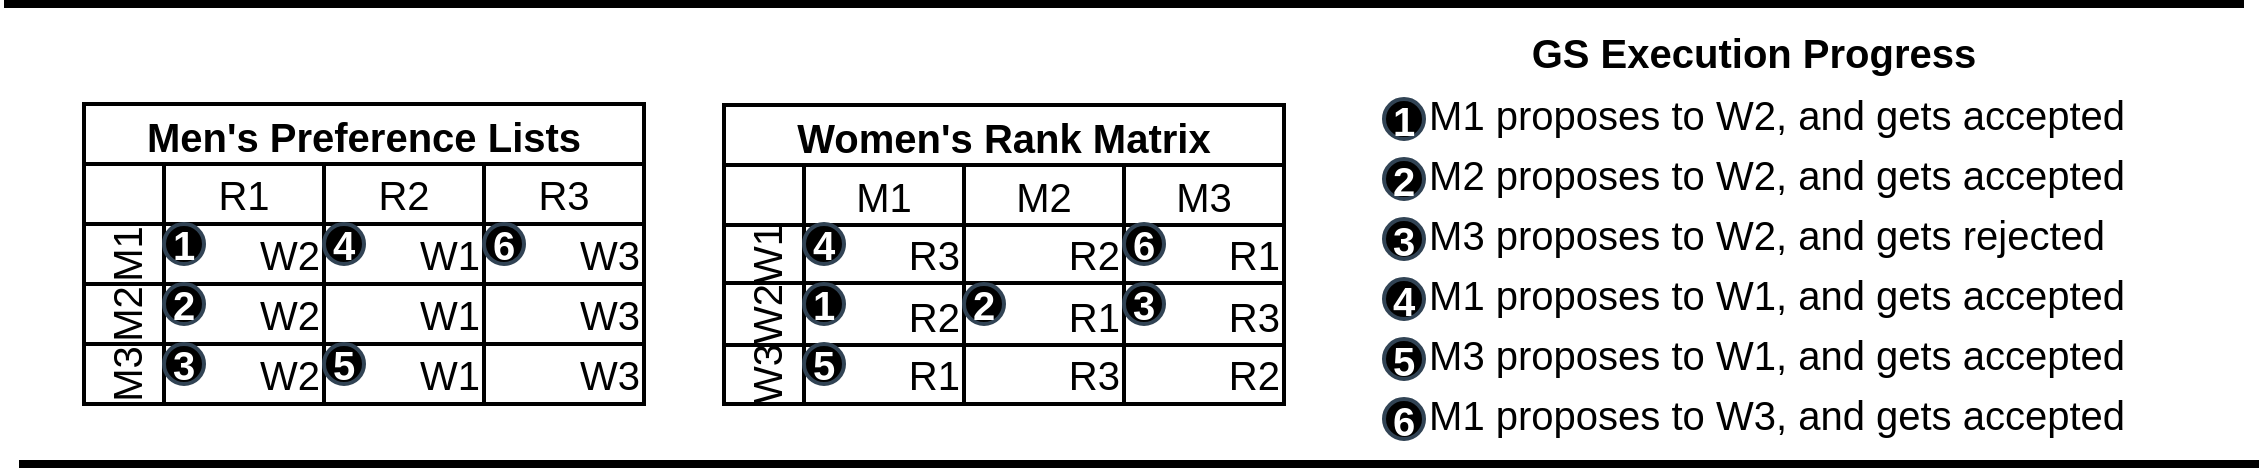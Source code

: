 <mxfile version="24.6.5" type="github">
  <diagram name="Page-1" id="qnp9Axf9fSBe4Yi9hoHO">
    <mxGraphModel dx="1341" dy="710" grid="1" gridSize="10" guides="1" tooltips="1" connect="1" arrows="1" fold="1" page="1" pageScale="1" pageWidth="850" pageHeight="1100" math="0" shadow="0">
      <root>
        <mxCell id="0" />
        <mxCell id="1" parent="0" />
        <mxCell id="7GuMput4pS_t5xVzel_N-1" value="Men&#39;s Preference Lists" style="shape=table;startSize=30;container=1;collapsible=0;childLayout=tableLayout;resizeLast=0;resizeLastRow=0;fontStyle=1;fontSize=20;strokeWidth=2;" parent="1" vertex="1">
          <mxGeometry x="160" y="440" width="280" height="150" as="geometry" />
        </mxCell>
        <mxCell id="7GuMput4pS_t5xVzel_N-2" value="" style="shape=tableRow;horizontal=0;startSize=40;swimlaneHead=0;swimlaneBody=0;strokeColor=inherit;top=0;left=0;bottom=0;right=0;collapsible=0;dropTarget=0;fillColor=none;points=[[0,0.5],[1,0.5]];portConstraint=eastwest;fontSize=20;strokeWidth=2;" parent="7GuMput4pS_t5xVzel_N-1" vertex="1">
          <mxGeometry y="30" width="280" height="30" as="geometry" />
        </mxCell>
        <mxCell id="7GuMput4pS_t5xVzel_N-3" value="R1" style="shape=partialRectangle;html=1;whiteSpace=wrap;connectable=0;strokeColor=inherit;overflow=hidden;fillColor=none;top=0;left=0;bottom=0;right=0;pointerEvents=1;fontSize=20;strokeWidth=2;" parent="7GuMput4pS_t5xVzel_N-2" vertex="1">
          <mxGeometry x="40" width="80" height="30" as="geometry">
            <mxRectangle width="80" height="30" as="alternateBounds" />
          </mxGeometry>
        </mxCell>
        <mxCell id="7GuMput4pS_t5xVzel_N-4" value="R2" style="shape=partialRectangle;html=1;whiteSpace=wrap;connectable=0;strokeColor=inherit;overflow=hidden;fillColor=none;top=0;left=0;bottom=0;right=0;pointerEvents=1;fontSize=20;strokeWidth=2;" parent="7GuMput4pS_t5xVzel_N-2" vertex="1">
          <mxGeometry x="120" width="80" height="30" as="geometry">
            <mxRectangle width="80" height="30" as="alternateBounds" />
          </mxGeometry>
        </mxCell>
        <mxCell id="7GuMput4pS_t5xVzel_N-5" value="R3" style="shape=partialRectangle;html=1;whiteSpace=wrap;connectable=0;strokeColor=inherit;overflow=hidden;fillColor=none;top=0;left=0;bottom=0;right=0;pointerEvents=1;strokeWidth=2;resizeWidth=1;resizeHeight=1;fontSize=20;" parent="7GuMput4pS_t5xVzel_N-2" vertex="1">
          <mxGeometry x="200" width="80" height="30" as="geometry">
            <mxRectangle width="80" height="30" as="alternateBounds" />
          </mxGeometry>
        </mxCell>
        <mxCell id="7GuMput4pS_t5xVzel_N-6" value="M1" style="shape=tableRow;horizontal=0;startSize=40;swimlaneHead=0;swimlaneBody=0;strokeColor=inherit;top=0;left=0;bottom=0;right=0;collapsible=0;dropTarget=0;fillColor=none;points=[[0,0.5],[1,0.5]];portConstraint=eastwest;fontSize=20;strokeWidth=2;" parent="7GuMput4pS_t5xVzel_N-1" vertex="1">
          <mxGeometry y="60" width="280" height="30" as="geometry" />
        </mxCell>
        <mxCell id="7GuMput4pS_t5xVzel_N-7" value="W2" style="shape=partialRectangle;html=1;whiteSpace=wrap;connectable=0;overflow=hidden;top=0;left=0;bottom=0;right=0;pointerEvents=1;strokeColor=default;fillColor=none;fontSize=20;strokeWidth=2;verticalAlign=bottom;align=right;" parent="7GuMput4pS_t5xVzel_N-6" vertex="1">
          <mxGeometry x="40" width="80" height="30" as="geometry">
            <mxRectangle width="80" height="30" as="alternateBounds" />
          </mxGeometry>
        </mxCell>
        <mxCell id="7GuMput4pS_t5xVzel_N-8" value="W1" style="shape=partialRectangle;html=1;whiteSpace=wrap;connectable=0;overflow=hidden;top=0;left=0;bottom=0;right=0;pointerEvents=1;fillColor=none;labelBackgroundColor=none;labelBorderColor=none;strokeColor=default;shadow=0;resizable=1;resizeWidth=0;metaEdit=0;backgroundOutline=0;fontSize=20;strokeWidth=2;verticalAlign=bottom;align=right;" parent="7GuMput4pS_t5xVzel_N-6" vertex="1">
          <mxGeometry x="120" width="80" height="30" as="geometry">
            <mxRectangle width="80" height="30" as="alternateBounds" />
          </mxGeometry>
        </mxCell>
        <mxCell id="7GuMput4pS_t5xVzel_N-9" value="W3" style="shape=partialRectangle;html=1;whiteSpace=wrap;connectable=0;overflow=hidden;top=0;left=0;bottom=0;right=0;pointerEvents=1;fillColor=none;fontSize=20;strokeWidth=2;verticalAlign=bottom;align=right;" parent="7GuMput4pS_t5xVzel_N-6" vertex="1">
          <mxGeometry x="200" width="80" height="30" as="geometry">
            <mxRectangle width="80" height="30" as="alternateBounds" />
          </mxGeometry>
        </mxCell>
        <mxCell id="7GuMput4pS_t5xVzel_N-10" value="M2" style="shape=tableRow;horizontal=0;startSize=40;swimlaneHead=0;swimlaneBody=0;strokeColor=inherit;top=0;left=0;bottom=0;right=0;collapsible=0;dropTarget=0;fillColor=none;points=[[0,0.5],[1,0.5]];portConstraint=eastwest;fontSize=20;strokeWidth=2;" parent="7GuMput4pS_t5xVzel_N-1" vertex="1">
          <mxGeometry y="90" width="280" height="30" as="geometry" />
        </mxCell>
        <mxCell id="7GuMput4pS_t5xVzel_N-11" value="W2" style="shape=partialRectangle;html=1;whiteSpace=wrap;connectable=0;overflow=hidden;top=0;left=0;bottom=0;right=0;pointerEvents=1;strokeOpacity=100;fillColor=none;fontSize=20;strokeWidth=2;verticalAlign=bottom;align=right;" parent="7GuMput4pS_t5xVzel_N-10" vertex="1">
          <mxGeometry x="40" width="80" height="30" as="geometry">
            <mxRectangle width="80" height="30" as="alternateBounds" />
          </mxGeometry>
        </mxCell>
        <mxCell id="7GuMput4pS_t5xVzel_N-12" value="W1" style="shape=partialRectangle;html=1;whiteSpace=wrap;connectable=0;strokeColor=inherit;overflow=hidden;fillColor=none;top=0;left=0;bottom=0;right=0;pointerEvents=1;fontSize=20;strokeWidth=2;verticalAlign=bottom;align=right;" parent="7GuMput4pS_t5xVzel_N-10" vertex="1">
          <mxGeometry x="120" width="80" height="30" as="geometry">
            <mxRectangle width="80" height="30" as="alternateBounds" />
          </mxGeometry>
        </mxCell>
        <mxCell id="7GuMput4pS_t5xVzel_N-13" value="W3" style="shape=partialRectangle;html=1;whiteSpace=wrap;connectable=0;strokeColor=inherit;overflow=hidden;fillColor=none;top=0;left=0;bottom=0;right=0;pointerEvents=1;fontSize=20;strokeWidth=2;verticalAlign=bottom;align=right;" parent="7GuMput4pS_t5xVzel_N-10" vertex="1">
          <mxGeometry x="200" width="80" height="30" as="geometry">
            <mxRectangle width="80" height="30" as="alternateBounds" />
          </mxGeometry>
        </mxCell>
        <mxCell id="7GuMput4pS_t5xVzel_N-14" value="M3" style="shape=tableRow;horizontal=0;startSize=40;swimlaneHead=0;swimlaneBody=0;strokeColor=inherit;top=0;left=0;bottom=0;right=0;collapsible=0;dropTarget=0;fillColor=none;points=[[0,0.5],[1,0.5]];portConstraint=eastwest;fontSize=20;strokeWidth=2;" parent="7GuMput4pS_t5xVzel_N-1" vertex="1">
          <mxGeometry y="120" width="280" height="30" as="geometry" />
        </mxCell>
        <mxCell id="7GuMput4pS_t5xVzel_N-15" value="W2" style="shape=partialRectangle;html=1;whiteSpace=wrap;connectable=0;overflow=hidden;top=0;left=0;bottom=0;right=0;pointerEvents=1;fillColor=none;fontSize=20;strokeWidth=2;verticalAlign=bottom;align=right;" parent="7GuMput4pS_t5xVzel_N-14" vertex="1">
          <mxGeometry x="40" width="80" height="30" as="geometry">
            <mxRectangle width="80" height="30" as="alternateBounds" />
          </mxGeometry>
        </mxCell>
        <mxCell id="7GuMput4pS_t5xVzel_N-16" value="W1" style="shape=partialRectangle;html=1;whiteSpace=wrap;connectable=0;overflow=hidden;top=0;left=0;bottom=0;right=0;pointerEvents=1;fillColor=none;fontSize=20;strokeWidth=2;verticalAlign=bottom;align=right;" parent="7GuMput4pS_t5xVzel_N-14" vertex="1">
          <mxGeometry x="120" width="80" height="30" as="geometry">
            <mxRectangle width="80" height="30" as="alternateBounds" />
          </mxGeometry>
        </mxCell>
        <mxCell id="7GuMput4pS_t5xVzel_N-17" value="W3" style="shape=partialRectangle;html=1;whiteSpace=wrap;connectable=0;strokeColor=inherit;overflow=hidden;fillColor=none;top=0;left=0;bottom=0;right=0;pointerEvents=1;fontSize=20;strokeWidth=2;verticalAlign=bottom;align=right;" parent="7GuMput4pS_t5xVzel_N-14" vertex="1">
          <mxGeometry x="200" width="80" height="30" as="geometry">
            <mxRectangle width="80" height="30" as="alternateBounds" />
          </mxGeometry>
        </mxCell>
        <mxCell id="7GuMput4pS_t5xVzel_N-18" value="Women&#39;s Rank Matrix" style="shape=table;startSize=30;container=1;collapsible=0;childLayout=tableLayout;resizeLast=0;resizeLastRow=0;fontStyle=1;fontSize=20;strokeWidth=2;" parent="1" vertex="1">
          <mxGeometry x="480" y="440.5" width="280" height="149.5" as="geometry" />
        </mxCell>
        <mxCell id="7GuMput4pS_t5xVzel_N-19" value="" style="shape=tableRow;horizontal=0;startSize=40;swimlaneHead=0;swimlaneBody=0;strokeColor=inherit;top=0;left=0;bottom=0;right=0;collapsible=0;dropTarget=0;fillColor=none;points=[[0,0.5],[1,0.5]];portConstraint=eastwest;fontSize=20;strokeWidth=2;" parent="7GuMput4pS_t5xVzel_N-18" vertex="1">
          <mxGeometry y="30" width="280" height="30" as="geometry" />
        </mxCell>
        <mxCell id="7GuMput4pS_t5xVzel_N-20" value="M1" style="shape=partialRectangle;html=1;whiteSpace=wrap;connectable=0;strokeColor=inherit;overflow=hidden;fillColor=none;top=0;left=0;bottom=0;right=0;pointerEvents=1;fontSize=20;strokeWidth=2;" parent="7GuMput4pS_t5xVzel_N-19" vertex="1">
          <mxGeometry x="40" width="80" height="30" as="geometry">
            <mxRectangle width="80" height="30" as="alternateBounds" />
          </mxGeometry>
        </mxCell>
        <mxCell id="7GuMput4pS_t5xVzel_N-21" value="M2" style="shape=partialRectangle;html=1;whiteSpace=wrap;connectable=0;strokeColor=inherit;overflow=hidden;fillColor=none;top=0;left=0;bottom=0;right=0;pointerEvents=1;fontSize=20;strokeWidth=2;" parent="7GuMput4pS_t5xVzel_N-19" vertex="1">
          <mxGeometry x="120" width="80" height="30" as="geometry">
            <mxRectangle width="80" height="30" as="alternateBounds" />
          </mxGeometry>
        </mxCell>
        <mxCell id="7GuMput4pS_t5xVzel_N-22" value="M3" style="shape=partialRectangle;html=1;whiteSpace=wrap;connectable=0;strokeColor=inherit;overflow=hidden;fillColor=none;top=0;left=0;bottom=0;right=0;pointerEvents=1;strokeWidth=2;resizeWidth=1;resizeHeight=1;fontSize=20;" parent="7GuMput4pS_t5xVzel_N-19" vertex="1">
          <mxGeometry x="200" width="80" height="30" as="geometry">
            <mxRectangle width="80" height="30" as="alternateBounds" />
          </mxGeometry>
        </mxCell>
        <mxCell id="7GuMput4pS_t5xVzel_N-23" value="W1" style="shape=tableRow;horizontal=0;startSize=40;swimlaneHead=0;swimlaneBody=0;strokeColor=inherit;top=0;left=0;bottom=0;right=0;collapsible=0;dropTarget=0;fillColor=none;points=[[0,0.5],[1,0.5]];portConstraint=eastwest;fontSize=20;strokeWidth=2;" parent="7GuMput4pS_t5xVzel_N-18" vertex="1">
          <mxGeometry y="60" width="280" height="29" as="geometry" />
        </mxCell>
        <mxCell id="7GuMput4pS_t5xVzel_N-24" value="R3" style="shape=partialRectangle;html=1;whiteSpace=wrap;connectable=0;strokeColor=inherit;overflow=hidden;fillColor=none;top=0;left=0;bottom=0;right=0;pointerEvents=1;fontSize=20;strokeWidth=2;verticalAlign=bottom;align=right;" parent="7GuMput4pS_t5xVzel_N-23" vertex="1">
          <mxGeometry x="40" width="80" height="29" as="geometry">
            <mxRectangle width="80" height="29" as="alternateBounds" />
          </mxGeometry>
        </mxCell>
        <mxCell id="7GuMput4pS_t5xVzel_N-25" value="R2" style="shape=partialRectangle;html=1;whiteSpace=wrap;connectable=0;strokeColor=inherit;overflow=hidden;fillColor=none;top=0;left=0;bottom=0;right=0;pointerEvents=1;fontSize=20;strokeWidth=2;verticalAlign=bottom;align=right;" parent="7GuMput4pS_t5xVzel_N-23" vertex="1">
          <mxGeometry x="120" width="80" height="29" as="geometry">
            <mxRectangle width="80" height="29" as="alternateBounds" />
          </mxGeometry>
        </mxCell>
        <mxCell id="7GuMput4pS_t5xVzel_N-26" value="R1" style="shape=partialRectangle;html=1;whiteSpace=wrap;connectable=0;strokeColor=inherit;overflow=hidden;fillColor=none;top=0;left=0;bottom=0;right=0;pointerEvents=1;fontSize=20;strokeWidth=2;verticalAlign=bottom;align=right;" parent="7GuMput4pS_t5xVzel_N-23" vertex="1">
          <mxGeometry x="200" width="80" height="29" as="geometry">
            <mxRectangle width="80" height="29" as="alternateBounds" />
          </mxGeometry>
        </mxCell>
        <mxCell id="7GuMput4pS_t5xVzel_N-27" value="W2" style="shape=tableRow;horizontal=0;startSize=40;swimlaneHead=0;swimlaneBody=0;strokeColor=inherit;top=0;left=0;bottom=0;right=0;collapsible=0;dropTarget=0;fillColor=none;points=[[0,0.5],[1,0.5]];portConstraint=eastwest;fontSize=20;strokeWidth=2;" parent="7GuMput4pS_t5xVzel_N-18" vertex="1">
          <mxGeometry y="89" width="280" height="31" as="geometry" />
        </mxCell>
        <mxCell id="7GuMput4pS_t5xVzel_N-28" value="R2" style="shape=partialRectangle;html=1;whiteSpace=wrap;connectable=0;strokeColor=inherit;overflow=hidden;fillColor=none;top=0;left=0;bottom=0;right=0;pointerEvents=1;fontSize=20;strokeWidth=2;verticalAlign=bottom;align=right;" parent="7GuMput4pS_t5xVzel_N-27" vertex="1">
          <mxGeometry x="40" width="80" height="31" as="geometry">
            <mxRectangle width="80" height="31" as="alternateBounds" />
          </mxGeometry>
        </mxCell>
        <mxCell id="7GuMput4pS_t5xVzel_N-29" value="R1" style="shape=partialRectangle;html=1;whiteSpace=wrap;connectable=0;strokeColor=inherit;overflow=hidden;fillColor=none;top=0;left=0;bottom=0;right=0;pointerEvents=1;fontSize=20;strokeWidth=2;verticalAlign=bottom;align=right;" parent="7GuMput4pS_t5xVzel_N-27" vertex="1">
          <mxGeometry x="120" width="80" height="31" as="geometry">
            <mxRectangle width="80" height="31" as="alternateBounds" />
          </mxGeometry>
        </mxCell>
        <mxCell id="7GuMput4pS_t5xVzel_N-30" value="R3" style="shape=partialRectangle;html=1;whiteSpace=wrap;connectable=0;strokeColor=inherit;overflow=hidden;fillColor=none;top=0;left=0;bottom=0;right=0;pointerEvents=1;fontSize=20;strokeWidth=2;verticalAlign=bottom;align=right;" parent="7GuMput4pS_t5xVzel_N-27" vertex="1">
          <mxGeometry x="200" width="80" height="31" as="geometry">
            <mxRectangle width="80" height="31" as="alternateBounds" />
          </mxGeometry>
        </mxCell>
        <mxCell id="7GuMput4pS_t5xVzel_N-31" value="W3" style="shape=tableRow;horizontal=0;startSize=40;swimlaneHead=0;swimlaneBody=0;strokeColor=inherit;top=0;left=0;bottom=0;right=0;collapsible=0;dropTarget=0;fillColor=none;points=[[0,0.5],[1,0.5]];portConstraint=eastwest;fontSize=20;strokeWidth=2;" parent="7GuMput4pS_t5xVzel_N-18" vertex="1">
          <mxGeometry y="120" width="280" height="29" as="geometry" />
        </mxCell>
        <mxCell id="7GuMput4pS_t5xVzel_N-32" value="R1" style="shape=partialRectangle;html=1;whiteSpace=wrap;connectable=0;strokeColor=inherit;overflow=hidden;fillColor=none;top=0;left=0;bottom=0;right=0;pointerEvents=1;fontSize=20;strokeWidth=2;verticalAlign=bottom;align=right;" parent="7GuMput4pS_t5xVzel_N-31" vertex="1">
          <mxGeometry x="40" width="80" height="29" as="geometry">
            <mxRectangle width="80" height="29" as="alternateBounds" />
          </mxGeometry>
        </mxCell>
        <mxCell id="7GuMput4pS_t5xVzel_N-33" value="R3" style="shape=partialRectangle;html=1;whiteSpace=wrap;connectable=0;strokeColor=inherit;overflow=hidden;fillColor=none;top=0;left=0;bottom=0;right=0;pointerEvents=1;fontSize=20;strokeWidth=2;verticalAlign=bottom;align=right;" parent="7GuMput4pS_t5xVzel_N-31" vertex="1">
          <mxGeometry x="120" width="80" height="29" as="geometry">
            <mxRectangle width="80" height="29" as="alternateBounds" />
          </mxGeometry>
        </mxCell>
        <mxCell id="7GuMput4pS_t5xVzel_N-34" value="R2" style="shape=partialRectangle;html=1;whiteSpace=wrap;connectable=0;strokeColor=inherit;overflow=hidden;fillColor=none;top=0;left=0;bottom=0;right=0;pointerEvents=1;fontSize=20;strokeWidth=2;verticalAlign=bottom;align=right;" parent="7GuMput4pS_t5xVzel_N-31" vertex="1">
          <mxGeometry x="200" width="80" height="29" as="geometry">
            <mxRectangle width="80" height="29" as="alternateBounds" />
          </mxGeometry>
        </mxCell>
        <mxCell id="7GuMput4pS_t5xVzel_N-35" value="1" style="ellipse;whiteSpace=wrap;html=1;aspect=fixed;strokeColor=#314354;align=center;verticalAlign=middle;fontFamily=Helvetica;fontSize=20;fillColor=#000000;fontColor=#ffffff;fontStyle=1;strokeWidth=2;" parent="1" vertex="1">
          <mxGeometry x="810" y="437.5" width="20" height="20" as="geometry" />
        </mxCell>
        <mxCell id="7GuMput4pS_t5xVzel_N-36" value="2" style="ellipse;whiteSpace=wrap;html=1;aspect=fixed;strokeColor=#314354;align=center;verticalAlign=middle;fontFamily=Helvetica;fontSize=20;fillColor=#000000;fontColor=#ffffff;fontStyle=1;strokeWidth=2;" parent="1" vertex="1">
          <mxGeometry x="810" y="467.5" width="20" height="20" as="geometry" />
        </mxCell>
        <mxCell id="7GuMput4pS_t5xVzel_N-37" value="3" style="ellipse;whiteSpace=wrap;html=1;aspect=fixed;strokeColor=#314354;align=center;verticalAlign=middle;fontFamily=Helvetica;fontSize=20;fillColor=#000000;fontColor=#ffffff;fontStyle=1;strokeWidth=2;" parent="1" vertex="1">
          <mxGeometry x="810" y="497.5" width="20" height="20" as="geometry" />
        </mxCell>
        <mxCell id="7GuMput4pS_t5xVzel_N-38" value="4" style="ellipse;whiteSpace=wrap;html=1;aspect=fixed;strokeColor=#314354;align=center;verticalAlign=middle;fontFamily=Helvetica;fontSize=20;fillColor=#000000;fontColor=#ffffff;fontStyle=1;strokeWidth=2;" parent="1" vertex="1">
          <mxGeometry x="810" y="527.5" width="20" height="20" as="geometry" />
        </mxCell>
        <mxCell id="7GuMput4pS_t5xVzel_N-39" value="5" style="ellipse;whiteSpace=wrap;html=1;aspect=fixed;strokeColor=#314354;align=center;verticalAlign=middle;fontFamily=Helvetica;fontSize=20;fillColor=#000000;fontColor=#ffffff;fontStyle=1;strokeWidth=2;" parent="1" vertex="1">
          <mxGeometry x="810" y="557.5" width="20" height="20" as="geometry" />
        </mxCell>
        <mxCell id="7GuMput4pS_t5xVzel_N-40" value="6" style="ellipse;whiteSpace=wrap;html=1;aspect=fixed;strokeColor=#314354;align=center;verticalAlign=middle;fontFamily=Helvetica;fontSize=20;fillColor=#000000;fontColor=#ffffff;fontStyle=1;strokeWidth=2;" parent="1" vertex="1">
          <mxGeometry x="810" y="587.5" width="20" height="20" as="geometry" />
        </mxCell>
        <mxCell id="7GuMput4pS_t5xVzel_N-41" value="&lt;h1 style=&quot;font-size: 20px;&quot;&gt;&lt;span style=&quot;font-size: 20px; font-weight: 400;&quot;&gt;&amp;nbsp;M1 proposes to W2, and gets accepted&lt;/span&gt;&lt;/h1&gt;" style="text;strokeColor=none;align=left;fillColor=none;html=1;verticalAlign=middle;whiteSpace=wrap;rounded=0;fontFamily=Helvetica;fontSize=20;fontColor=default;" parent="1" vertex="1">
          <mxGeometry x="825" y="430" width="405" height="30" as="geometry" />
        </mxCell>
        <mxCell id="7GuMput4pS_t5xVzel_N-42" value="&lt;h1 style=&quot;font-size: 20px;&quot;&gt;&lt;span style=&quot;font-size: 20px; font-weight: 400;&quot;&gt;&amp;nbsp;M2 proposes to W2, and gets accepted&lt;/span&gt;&lt;/h1&gt;" style="text;strokeColor=none;align=left;fillColor=none;html=1;verticalAlign=middle;whiteSpace=wrap;rounded=0;fontFamily=Helvetica;fontSize=20;fontColor=default;" parent="1" vertex="1">
          <mxGeometry x="825" y="460" width="365" height="30" as="geometry" />
        </mxCell>
        <mxCell id="7GuMput4pS_t5xVzel_N-43" value="&lt;h1 style=&quot;font-size: 20px;&quot;&gt;&lt;span style=&quot;font-size: 20px; font-weight: 400;&quot;&gt;&amp;nbsp;M3 proposes to W2, and gets rejected&lt;/span&gt;&lt;/h1&gt;" style="text;strokeColor=none;align=left;fillColor=none;html=1;verticalAlign=middle;whiteSpace=wrap;rounded=0;fontFamily=Helvetica;fontSize=20;fontColor=default;" parent="1" vertex="1">
          <mxGeometry x="825" y="490" width="365" height="30" as="geometry" />
        </mxCell>
        <mxCell id="7GuMput4pS_t5xVzel_N-44" value="&lt;h1 style=&quot;font-size: 20px;&quot;&gt;&lt;span style=&quot;font-size: 20px; font-weight: 400;&quot;&gt;&amp;nbsp;M1 proposes to W1, and gets accepted&lt;/span&gt;&lt;/h1&gt;" style="text;strokeColor=none;align=left;fillColor=none;html=1;verticalAlign=middle;whiteSpace=wrap;rounded=0;fontFamily=Helvetica;fontSize=20;fontColor=default;" parent="1" vertex="1">
          <mxGeometry x="825" y="520" width="365" height="30" as="geometry" />
        </mxCell>
        <mxCell id="7GuMput4pS_t5xVzel_N-45" value="&lt;h1 style=&quot;font-size: 20px;&quot;&gt;&lt;span style=&quot;font-size: 20px; font-weight: 400;&quot;&gt;&amp;nbsp;M3 proposes to W1, and gets accepted&lt;/span&gt;&lt;/h1&gt;" style="text;strokeColor=none;align=left;fillColor=none;html=1;verticalAlign=middle;whiteSpace=wrap;rounded=0;fontFamily=Helvetica;fontSize=20;fontColor=default;" parent="1" vertex="1">
          <mxGeometry x="825" y="550" width="365" height="30" as="geometry" />
        </mxCell>
        <mxCell id="7GuMput4pS_t5xVzel_N-46" value="&lt;h1 style=&quot;font-size: 20px;&quot;&gt;&lt;span style=&quot;font-size: 20px; font-weight: 400;&quot;&gt;&amp;nbsp;M1 proposes to W3, and gets accepted&lt;/span&gt;&lt;/h1&gt;" style="text;strokeColor=none;align=left;fillColor=none;html=1;verticalAlign=middle;whiteSpace=wrap;rounded=0;fontFamily=Helvetica;fontSize=20;fontColor=default;" parent="1" vertex="1">
          <mxGeometry x="825" y="580" width="365" height="30" as="geometry" />
        </mxCell>
        <mxCell id="7GuMput4pS_t5xVzel_N-47" value="&lt;h1 style=&quot;font-size: 20px;&quot;&gt;&lt;span style=&quot;font-size: 20px;&quot;&gt;GS Execution Progress&lt;/span&gt;&lt;/h1&gt;" style="text;strokeColor=none;align=center;fillColor=none;html=1;verticalAlign=middle;whiteSpace=wrap;rounded=0;fontFamily=Helvetica;fontSize=20;fontColor=default;fontStyle=1" parent="1" vertex="1">
          <mxGeometry x="880" y="399" width="230" height="30" as="geometry" />
        </mxCell>
        <mxCell id="7GuMput4pS_t5xVzel_N-48" value="1" style="ellipse;whiteSpace=wrap;html=1;aspect=fixed;strokeColor=#314354;align=center;verticalAlign=middle;fontFamily=Helvetica;fontSize=20;fillColor=#000000;fontColor=#ffffff;fontStyle=1;strokeWidth=2;" parent="1" vertex="1">
          <mxGeometry x="200" y="500" width="20" height="20" as="geometry" />
        </mxCell>
        <mxCell id="7GuMput4pS_t5xVzel_N-49" value="2" style="ellipse;whiteSpace=wrap;html=1;aspect=fixed;strokeColor=#314354;align=center;verticalAlign=middle;fontFamily=Helvetica;fontSize=20;fillColor=#000000;fontColor=#ffffff;fontStyle=1;strokeWidth=2;" parent="1" vertex="1">
          <mxGeometry x="200" y="530" width="20" height="20" as="geometry" />
        </mxCell>
        <mxCell id="7GuMput4pS_t5xVzel_N-50" value="3" style="ellipse;whiteSpace=wrap;html=1;aspect=fixed;strokeColor=#314354;align=center;verticalAlign=middle;fontFamily=Helvetica;fontSize=20;fillColor=#000000;fontColor=#ffffff;fontStyle=1;strokeWidth=2;" parent="1" vertex="1">
          <mxGeometry x="200" y="560" width="20" height="20" as="geometry" />
        </mxCell>
        <mxCell id="7GuMput4pS_t5xVzel_N-51" value="4" style="ellipse;whiteSpace=wrap;html=1;aspect=fixed;strokeColor=#314354;align=center;verticalAlign=middle;fontFamily=Helvetica;fontSize=20;fillColor=#000000;fontColor=#ffffff;fontStyle=1;strokeWidth=2;" parent="1" vertex="1">
          <mxGeometry x="280" y="500" width="20" height="20" as="geometry" />
        </mxCell>
        <mxCell id="7GuMput4pS_t5xVzel_N-52" value="5" style="ellipse;whiteSpace=wrap;html=1;aspect=fixed;strokeColor=#314354;align=center;verticalAlign=middle;fontFamily=Helvetica;fontSize=20;fillColor=#000000;fontColor=#ffffff;fontStyle=1;strokeWidth=2;" parent="1" vertex="1">
          <mxGeometry x="280" y="560" width="20" height="20" as="geometry" />
        </mxCell>
        <mxCell id="7GuMput4pS_t5xVzel_N-53" value="6" style="ellipse;whiteSpace=wrap;html=1;aspect=fixed;strokeColor=#314354;align=center;verticalAlign=middle;fontFamily=Helvetica;fontSize=20;fillColor=#000000;fontColor=#ffffff;fontStyle=1;strokeWidth=2;" parent="1" vertex="1">
          <mxGeometry x="360" y="500" width="20" height="20" as="geometry" />
        </mxCell>
        <mxCell id="7GuMput4pS_t5xVzel_N-54" value="1" style="ellipse;whiteSpace=wrap;html=1;aspect=fixed;strokeColor=#314354;align=center;verticalAlign=middle;fontFamily=Helvetica;fontSize=20;fillColor=#000000;fontColor=#ffffff;fontStyle=1;strokeWidth=2;" parent="1" vertex="1">
          <mxGeometry x="520" y="530" width="20" height="20" as="geometry" />
        </mxCell>
        <mxCell id="7GuMput4pS_t5xVzel_N-55" value="2" style="ellipse;whiteSpace=wrap;html=1;aspect=fixed;strokeColor=#314354;align=center;verticalAlign=middle;fontFamily=Helvetica;fontSize=20;fillColor=#000000;fontColor=#ffffff;fontStyle=1;strokeWidth=2;" parent="1" vertex="1">
          <mxGeometry x="600" y="530" width="20" height="20" as="geometry" />
        </mxCell>
        <mxCell id="7GuMput4pS_t5xVzel_N-56" value="3" style="ellipse;whiteSpace=wrap;html=1;aspect=fixed;strokeColor=#314354;align=center;verticalAlign=middle;fontFamily=Helvetica;fontSize=20;fillColor=#000000;fontColor=#ffffff;fontStyle=1;spacing=0;strokeWidth=2;" parent="1" vertex="1">
          <mxGeometry x="680" y="530" width="20" height="20" as="geometry" />
        </mxCell>
        <mxCell id="7GuMput4pS_t5xVzel_N-57" value="6" style="ellipse;whiteSpace=wrap;html=1;aspect=fixed;strokeColor=#314354;align=center;verticalAlign=middle;fontFamily=Helvetica;fontSize=20;fillColor=#000000;fontColor=#ffffff;fontStyle=1;strokeWidth=2;" parent="1" vertex="1">
          <mxGeometry x="680" y="500" width="20" height="20" as="geometry" />
        </mxCell>
        <mxCell id="7GuMput4pS_t5xVzel_N-58" value="5" style="ellipse;whiteSpace=wrap;html=1;aspect=fixed;strokeColor=#314354;align=center;verticalAlign=middle;fontFamily=Helvetica;fontSize=20;fillColor=#000000;fontColor=#ffffff;fontStyle=1;strokeWidth=2;" parent="1" vertex="1">
          <mxGeometry x="520" y="560" width="20" height="20" as="geometry" />
        </mxCell>
        <mxCell id="7GuMput4pS_t5xVzel_N-59" value="4" style="ellipse;whiteSpace=wrap;html=1;aspect=fixed;strokeColor=#314354;align=center;verticalAlign=middle;fontFamily=Helvetica;fontSize=20;fillColor=#000000;fontColor=#ffffff;fontStyle=1;strokeWidth=2;" parent="1" vertex="1">
          <mxGeometry x="520" y="500" width="20" height="20" as="geometry" />
        </mxCell>
        <mxCell id="7GuMput4pS_t5xVzel_N-63" value="" style="endArrow=none;html=1;rounded=0;strokeWidth=4;" parent="1" edge="1">
          <mxGeometry width="50" height="50" relative="1" as="geometry">
            <mxPoint x="120" y="390" as="sourcePoint" />
            <mxPoint x="1240" y="390" as="targetPoint" />
          </mxGeometry>
        </mxCell>
        <mxCell id="7GuMput4pS_t5xVzel_N-65" value="" style="endArrow=none;html=1;rounded=0;strokeWidth=4;" parent="1" edge="1">
          <mxGeometry width="50" height="50" relative="1" as="geometry">
            <mxPoint x="127.5" y="620" as="sourcePoint" />
            <mxPoint x="1247.5" y="620" as="targetPoint" />
          </mxGeometry>
        </mxCell>
      </root>
    </mxGraphModel>
  </diagram>
</mxfile>
